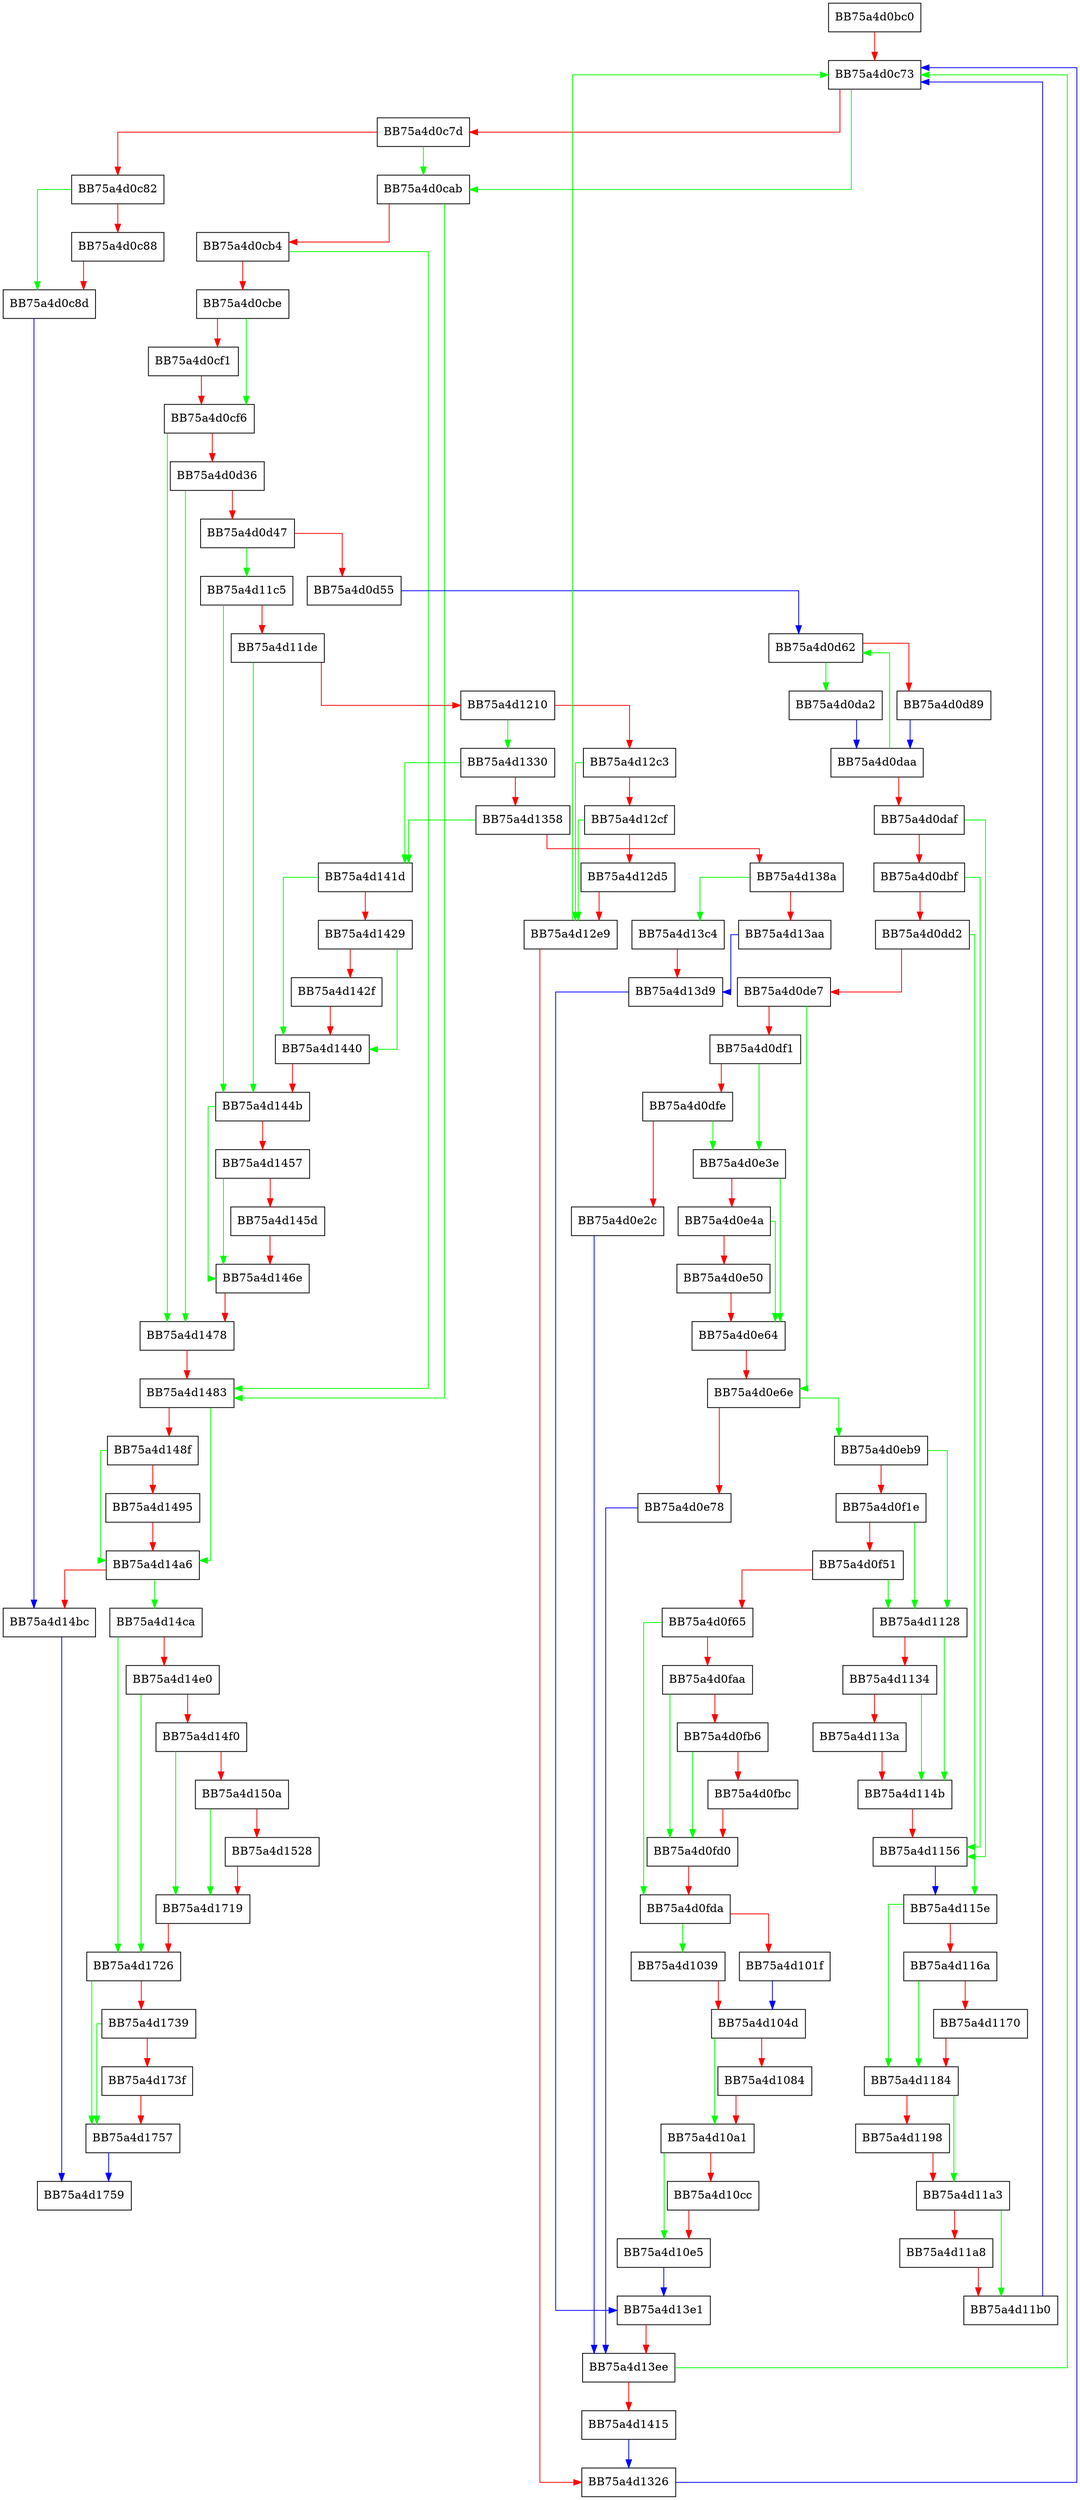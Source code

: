 digraph DeserializeXmlSpynetResponse {
  node [shape="box"];
  graph [splines=ortho];
  BB75a4d0bc0 -> BB75a4d0c73 [color="red"];
  BB75a4d0c73 -> BB75a4d0cab [color="green"];
  BB75a4d0c73 -> BB75a4d0c7d [color="red"];
  BB75a4d0c7d -> BB75a4d0cab [color="green"];
  BB75a4d0c7d -> BB75a4d0c82 [color="red"];
  BB75a4d0c82 -> BB75a4d0c8d [color="green"];
  BB75a4d0c82 -> BB75a4d0c88 [color="red"];
  BB75a4d0c88 -> BB75a4d0c8d [color="red"];
  BB75a4d0c8d -> BB75a4d14bc [color="blue"];
  BB75a4d0cab -> BB75a4d1483 [color="green"];
  BB75a4d0cab -> BB75a4d0cb4 [color="red"];
  BB75a4d0cb4 -> BB75a4d1483 [color="green"];
  BB75a4d0cb4 -> BB75a4d0cbe [color="red"];
  BB75a4d0cbe -> BB75a4d0cf6 [color="green"];
  BB75a4d0cbe -> BB75a4d0cf1 [color="red"];
  BB75a4d0cf1 -> BB75a4d0cf6 [color="red"];
  BB75a4d0cf6 -> BB75a4d1478 [color="green"];
  BB75a4d0cf6 -> BB75a4d0d36 [color="red"];
  BB75a4d0d36 -> BB75a4d1478 [color="green"];
  BB75a4d0d36 -> BB75a4d0d47 [color="red"];
  BB75a4d0d47 -> BB75a4d11c5 [color="green"];
  BB75a4d0d47 -> BB75a4d0d55 [color="red"];
  BB75a4d0d55 -> BB75a4d0d62 [color="blue"];
  BB75a4d0d62 -> BB75a4d0da2 [color="green"];
  BB75a4d0d62 -> BB75a4d0d89 [color="red"];
  BB75a4d0d89 -> BB75a4d0daa [color="blue"];
  BB75a4d0da2 -> BB75a4d0daa [color="blue"];
  BB75a4d0daa -> BB75a4d0d62 [color="green"];
  BB75a4d0daa -> BB75a4d0daf [color="red"];
  BB75a4d0daf -> BB75a4d1156 [color="green"];
  BB75a4d0daf -> BB75a4d0dbf [color="red"];
  BB75a4d0dbf -> BB75a4d1156 [color="green"];
  BB75a4d0dbf -> BB75a4d0dd2 [color="red"];
  BB75a4d0dd2 -> BB75a4d115e [color="green"];
  BB75a4d0dd2 -> BB75a4d0de7 [color="red"];
  BB75a4d0de7 -> BB75a4d0e6e [color="green"];
  BB75a4d0de7 -> BB75a4d0df1 [color="red"];
  BB75a4d0df1 -> BB75a4d0e3e [color="green"];
  BB75a4d0df1 -> BB75a4d0dfe [color="red"];
  BB75a4d0dfe -> BB75a4d0e3e [color="green"];
  BB75a4d0dfe -> BB75a4d0e2c [color="red"];
  BB75a4d0e2c -> BB75a4d13ee [color="blue"];
  BB75a4d0e3e -> BB75a4d0e64 [color="green"];
  BB75a4d0e3e -> BB75a4d0e4a [color="red"];
  BB75a4d0e4a -> BB75a4d0e64 [color="green"];
  BB75a4d0e4a -> BB75a4d0e50 [color="red"];
  BB75a4d0e50 -> BB75a4d0e64 [color="red"];
  BB75a4d0e64 -> BB75a4d0e6e [color="red"];
  BB75a4d0e6e -> BB75a4d0eb9 [color="green"];
  BB75a4d0e6e -> BB75a4d0e78 [color="red"];
  BB75a4d0e78 -> BB75a4d13ee [color="blue"];
  BB75a4d0eb9 -> BB75a4d1128 [color="green"];
  BB75a4d0eb9 -> BB75a4d0f1e [color="red"];
  BB75a4d0f1e -> BB75a4d1128 [color="green"];
  BB75a4d0f1e -> BB75a4d0f51 [color="red"];
  BB75a4d0f51 -> BB75a4d1128 [color="green"];
  BB75a4d0f51 -> BB75a4d0f65 [color="red"];
  BB75a4d0f65 -> BB75a4d0fda [color="green"];
  BB75a4d0f65 -> BB75a4d0faa [color="red"];
  BB75a4d0faa -> BB75a4d0fd0 [color="green"];
  BB75a4d0faa -> BB75a4d0fb6 [color="red"];
  BB75a4d0fb6 -> BB75a4d0fd0 [color="green"];
  BB75a4d0fb6 -> BB75a4d0fbc [color="red"];
  BB75a4d0fbc -> BB75a4d0fd0 [color="red"];
  BB75a4d0fd0 -> BB75a4d0fda [color="red"];
  BB75a4d0fda -> BB75a4d1039 [color="green"];
  BB75a4d0fda -> BB75a4d101f [color="red"];
  BB75a4d101f -> BB75a4d104d [color="blue"];
  BB75a4d1039 -> BB75a4d104d [color="red"];
  BB75a4d104d -> BB75a4d10a1 [color="green"];
  BB75a4d104d -> BB75a4d1084 [color="red"];
  BB75a4d1084 -> BB75a4d10a1 [color="red"];
  BB75a4d10a1 -> BB75a4d10e5 [color="green"];
  BB75a4d10a1 -> BB75a4d10cc [color="red"];
  BB75a4d10cc -> BB75a4d10e5 [color="red"];
  BB75a4d10e5 -> BB75a4d13e1 [color="blue"];
  BB75a4d1128 -> BB75a4d114b [color="green"];
  BB75a4d1128 -> BB75a4d1134 [color="red"];
  BB75a4d1134 -> BB75a4d114b [color="green"];
  BB75a4d1134 -> BB75a4d113a [color="red"];
  BB75a4d113a -> BB75a4d114b [color="red"];
  BB75a4d114b -> BB75a4d1156 [color="red"];
  BB75a4d1156 -> BB75a4d115e [color="blue"];
  BB75a4d115e -> BB75a4d1184 [color="green"];
  BB75a4d115e -> BB75a4d116a [color="red"];
  BB75a4d116a -> BB75a4d1184 [color="green"];
  BB75a4d116a -> BB75a4d1170 [color="red"];
  BB75a4d1170 -> BB75a4d1184 [color="red"];
  BB75a4d1184 -> BB75a4d11a3 [color="green"];
  BB75a4d1184 -> BB75a4d1198 [color="red"];
  BB75a4d1198 -> BB75a4d11a3 [color="red"];
  BB75a4d11a3 -> BB75a4d11b0 [color="green"];
  BB75a4d11a3 -> BB75a4d11a8 [color="red"];
  BB75a4d11a8 -> BB75a4d11b0 [color="red"];
  BB75a4d11b0 -> BB75a4d0c73 [color="blue"];
  BB75a4d11c5 -> BB75a4d144b [color="green"];
  BB75a4d11c5 -> BB75a4d11de [color="red"];
  BB75a4d11de -> BB75a4d144b [color="green"];
  BB75a4d11de -> BB75a4d1210 [color="red"];
  BB75a4d1210 -> BB75a4d1330 [color="green"];
  BB75a4d1210 -> BB75a4d12c3 [color="red"];
  BB75a4d12c3 -> BB75a4d12e9 [color="green"];
  BB75a4d12c3 -> BB75a4d12cf [color="red"];
  BB75a4d12cf -> BB75a4d12e9 [color="green"];
  BB75a4d12cf -> BB75a4d12d5 [color="red"];
  BB75a4d12d5 -> BB75a4d12e9 [color="red"];
  BB75a4d12e9 -> BB75a4d0c73 [color="green"];
  BB75a4d12e9 -> BB75a4d1326 [color="red"];
  BB75a4d1326 -> BB75a4d0c73 [color="blue"];
  BB75a4d1330 -> BB75a4d141d [color="green"];
  BB75a4d1330 -> BB75a4d1358 [color="red"];
  BB75a4d1358 -> BB75a4d141d [color="green"];
  BB75a4d1358 -> BB75a4d138a [color="red"];
  BB75a4d138a -> BB75a4d13c4 [color="green"];
  BB75a4d138a -> BB75a4d13aa [color="red"];
  BB75a4d13aa -> BB75a4d13d9 [color="blue"];
  BB75a4d13c4 -> BB75a4d13d9 [color="red"];
  BB75a4d13d9 -> BB75a4d13e1 [color="blue"];
  BB75a4d13e1 -> BB75a4d13ee [color="red"];
  BB75a4d13ee -> BB75a4d0c73 [color="green"];
  BB75a4d13ee -> BB75a4d1415 [color="red"];
  BB75a4d1415 -> BB75a4d1326 [color="blue"];
  BB75a4d141d -> BB75a4d1440 [color="green"];
  BB75a4d141d -> BB75a4d1429 [color="red"];
  BB75a4d1429 -> BB75a4d1440 [color="green"];
  BB75a4d1429 -> BB75a4d142f [color="red"];
  BB75a4d142f -> BB75a4d1440 [color="red"];
  BB75a4d1440 -> BB75a4d144b [color="red"];
  BB75a4d144b -> BB75a4d146e [color="green"];
  BB75a4d144b -> BB75a4d1457 [color="red"];
  BB75a4d1457 -> BB75a4d146e [color="green"];
  BB75a4d1457 -> BB75a4d145d [color="red"];
  BB75a4d145d -> BB75a4d146e [color="red"];
  BB75a4d146e -> BB75a4d1478 [color="red"];
  BB75a4d1478 -> BB75a4d1483 [color="red"];
  BB75a4d1483 -> BB75a4d14a6 [color="green"];
  BB75a4d1483 -> BB75a4d148f [color="red"];
  BB75a4d148f -> BB75a4d14a6 [color="green"];
  BB75a4d148f -> BB75a4d1495 [color="red"];
  BB75a4d1495 -> BB75a4d14a6 [color="red"];
  BB75a4d14a6 -> BB75a4d14ca [color="green"];
  BB75a4d14a6 -> BB75a4d14bc [color="red"];
  BB75a4d14bc -> BB75a4d1759 [color="blue"];
  BB75a4d14ca -> BB75a4d1726 [color="green"];
  BB75a4d14ca -> BB75a4d14e0 [color="red"];
  BB75a4d14e0 -> BB75a4d1726 [color="green"];
  BB75a4d14e0 -> BB75a4d14f0 [color="red"];
  BB75a4d14f0 -> BB75a4d1719 [color="green"];
  BB75a4d14f0 -> BB75a4d150a [color="red"];
  BB75a4d150a -> BB75a4d1719 [color="green"];
  BB75a4d150a -> BB75a4d1528 [color="red"];
  BB75a4d1528 -> BB75a4d1719 [color="red"];
  BB75a4d1719 -> BB75a4d1726 [color="red"];
  BB75a4d1726 -> BB75a4d1757 [color="green"];
  BB75a4d1726 -> BB75a4d1739 [color="red"];
  BB75a4d1739 -> BB75a4d1757 [color="green"];
  BB75a4d1739 -> BB75a4d173f [color="red"];
  BB75a4d173f -> BB75a4d1757 [color="red"];
  BB75a4d1757 -> BB75a4d1759 [color="blue"];
}